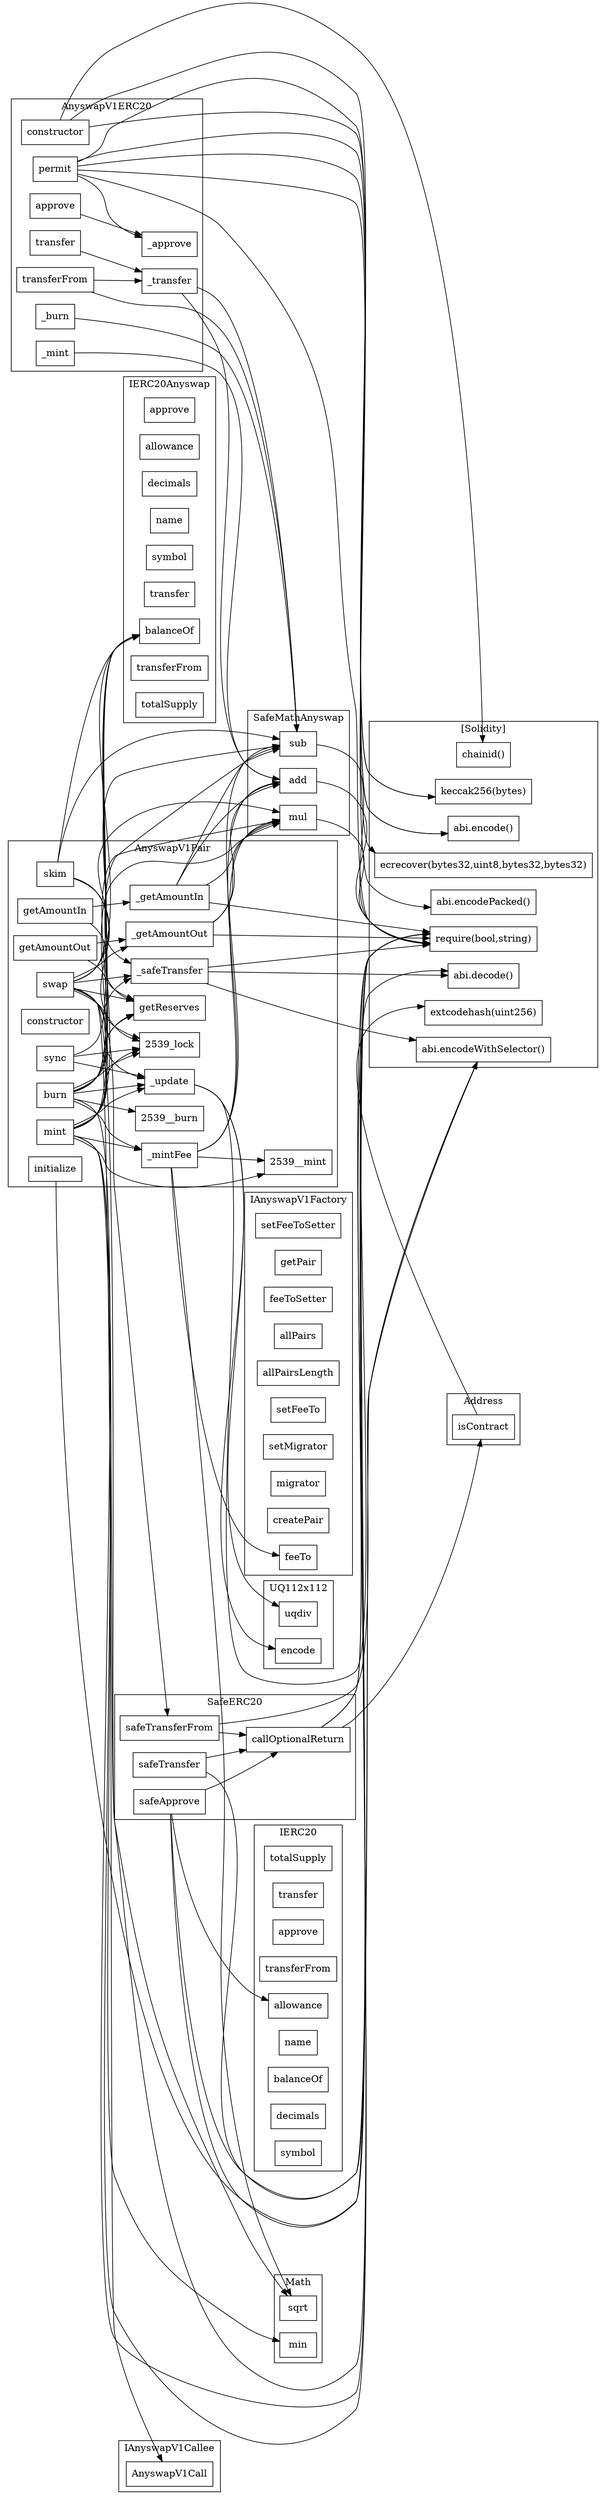 strict digraph {
rankdir="LR"
node [shape=box]
subgraph cluster_258_SafeERC20 {
label = "SafeERC20"
"258_safeTransfer" [label="safeTransfer"]
"258_safeTransferFrom" [label="safeTransferFrom"]
"258_safeApprove" [label="safeApprove"]
"258_callOptionalReturn" [label="callOptionalReturn"]
"258_safeTransfer" -> "258_callOptionalReturn"
"258_safeApprove" -> "258_callOptionalReturn"
"258_safeTransferFrom" -> "258_callOptionalReturn"
}subgraph cluster_998_IAnyswapV1Callee {
label = "IAnyswapV1Callee"
"998_AnyswapV1Call" [label="AnyswapV1Call"]
}subgraph cluster_904_UQ112x112 {
label = "UQ112x112"
"904_uqdiv" [label="uqdiv"]
"904_encode" [label="encode"]
}subgraph cluster_329_IAnyswapV1Factory {
label = "IAnyswapV1Factory"
"329_setFeeToSetter" [label="setFeeToSetter"]
"329_getPair" [label="getPair"]
"329_feeToSetter" [label="feeToSetter"]
"329_allPairs" [label="allPairs"]
"329_allPairsLength" [label="allPairsLength"]
"329_setFeeTo" [label="setFeeTo"]
"329_setMigrator" [label="setMigrator"]
"329_migrator" [label="migrator"]
"329_createPair" [label="createPair"]
"329_feeTo" [label="feeTo"]
}subgraph cluster_2539_AnyswapV1Pair {
label = "AnyswapV1Pair"
"2539_getAmountIn" [label="getAmountIn"]
"2539_getAmountOut" [label="getAmountOut"]
"2539_initialize" [label="initialize"]
"2539_getReserves" [label="getReserves"]
"2539_swap" [label="swap"]
"2539__mintFee" [label="_mintFee"]
"2539__getAmountOut" [label="_getAmountOut"]
"2539_constructor" [label="constructor"]
"2539__safeTransfer" [label="_safeTransfer"]
"2539__update" [label="_update"]
"2539_mint" [label="mint"]
"2539_burn" [label="burn"]
"2539_skim" [label="skim"]
"2539_sync" [label="sync"]
"2539__getAmountIn" [label="_getAmountIn"]
"2539_mint" -> "2539_lock"
"2539_burn" -> "2539__update"
"2539_swap" -> "2539__update"
"2539_swap" -> "2539_getReserves"
"2539_getAmountOut" -> "2539_getReserves"
"2539_skim" -> "2539_lock"
"2539_mint" -> "2539__mint"
"2539_swap" -> "2539_lock"
"2539_burn" -> "2539__mintFee"
"2539_swap" -> "2539__getAmountOut"
"2539__mintFee" -> "2539__mint"
"2539_getAmountIn" -> "2539__getAmountIn"
"2539_sync" -> "2539__update"
"2539_getAmountIn" -> "2539_getReserves"
"2539_burn" -> "2539__burn"
"2539_sync" -> "2539_lock"
"2539_burn" -> "2539__safeTransfer"
"2539_burn" -> "2539_lock"
"2539_skim" -> "2539__safeTransfer"
"2539_mint" -> "2539__update"
"2539_swap" -> "2539__safeTransfer"
"2539_burn" -> "2539_getReserves"
"2539_mint" -> "2539_getReserves"
"2539_mint" -> "2539__mintFee"
"2539_getAmountOut" -> "2539__getAmountOut"
}subgraph cluster_109_Address {
label = "Address"
"109_isContract" [label="isContract"]
}subgraph cluster_402_SafeMathAnyswap {
label = "SafeMathAnyswap"
"402_add" [label="add"]
"402_mul" [label="mul"]
"402_sub" [label="sub"]
}subgraph cluster_83_IERC20 {
label = "IERC20"
"83_totalSupply" [label="totalSupply"]
"83_transfer" [label="transfer"]
"83_approve" [label="approve"]
"83_transferFrom" [label="transferFrom"]
"83_allowance" [label="allowance"]
"83_name" [label="name"]
"83_balanceOf" [label="balanceOf"]
"83_decimals" [label="decimals"]
"83_symbol" [label="symbol"]
}subgraph cluster_788_AnyswapV1ERC20 {
label = "AnyswapV1ERC20"
"788_constructor" [label="constructor"]
"788__burn" [label="_burn"]
"788_approve" [label="approve"]
"788__transfer" [label="_transfer"]
"788__approve" [label="_approve"]
"788__mint" [label="_mint"]
"788_transfer" [label="transfer"]
"788_permit" [label="permit"]
"788_transferFrom" [label="transferFrom"]
"788_transfer" -> "788__transfer"
"788_approve" -> "788__approve"
"788_permit" -> "788__approve"
"788_transferFrom" -> "788__transfer"
}subgraph cluster_986_IERC20Anyswap {
label = "IERC20Anyswap"
"986_approve" [label="approve"]
"986_allowance" [label="allowance"]
"986_decimals" [label="decimals"]
"986_name" [label="name"]
"986_symbol" [label="symbol"]
"986_transfer" [label="transfer"]
"986_balanceOf" [label="balanceOf"]
"986_transferFrom" [label="transferFrom"]
"986_totalSupply" [label="totalSupply"]
}subgraph cluster_862_Math {
label = "Math"
"862_min" [label="min"]
"862_sqrt" [label="sqrt"]
}subgraph cluster_solidity {
label = "[Solidity]"
"extcodehash(uint256)" 
"keccak256(bytes)" 
"abi.decode()" 
"abi.encodeWithSelector()" 
"abi.encodePacked()" 
"abi.encode()" 
"require(bool,string)" 
"ecrecover(bytes32,uint8,bytes32,bytes32)" 
"chainid()" 
"2539__safeTransfer" -> "abi.decode()"
"402_mul" -> "require(bool,string)"
"788_permit" -> "abi.encodePacked()"
"788_permit" -> "abi.encode()"
"2539__safeTransfer" -> "abi.encodeWithSelector()"
"258_callOptionalReturn" -> "abi.decode()"
"788_permit" -> "keccak256(bytes)"
"258_safeTransfer" -> "abi.encodeWithSelector()"
"402_sub" -> "require(bool,string)"
"2539_burn" -> "require(bool,string)"
"2539__getAmountIn" -> "require(bool,string)"
"258_safeApprove" -> "abi.encodeWithSelector()"
"788_constructor" -> "abi.encode()"
"788_permit" -> "require(bool,string)"
"788_constructor" -> "keccak256(bytes)"
"258_safeTransferFrom" -> "abi.encodeWithSelector()"
"2539_mint" -> "require(bool,string)"
"2539__getAmountOut" -> "require(bool,string)"
"258_safeApprove" -> "require(bool,string)"
"402_add" -> "require(bool,string)"
"788_constructor" -> "chainid()"
"2539_swap" -> "require(bool,string)"
"258_callOptionalReturn" -> "require(bool,string)"
"2539__update" -> "require(bool,string)"
"788_permit" -> "ecrecover(bytes32,uint8,bytes32,bytes32)"
"2539__safeTransfer" -> "require(bool,string)"
"2539_initialize" -> "require(bool,string)"
"109_isContract" -> "extcodehash(uint256)"
}"2539__update" -> "904_uqdiv"
"2539__mintFee" -> "329_feeTo"
"2539__mintFee" -> "402_mul"
"2539_skim" -> "402_sub"
"2539_mint" -> "402_sub"
"2539_swap" -> "986_balanceOf"
"788__transfer" -> "402_add"
"2539_swap" -> "402_mul"
"2539_swap" -> "258_safeTransferFrom"
"2539_swap" -> "998_AnyswapV1Call"
"2539_mint" -> "862_min"
"2539__getAmountOut" -> "402_mul"
"2539__mintFee" -> "862_sqrt"
"2539__mintFee" -> "402_sub"
"2539_mint" -> "862_sqrt"
"788_transferFrom" -> "402_sub"
"2539_burn" -> "986_balanceOf"
"258_safeApprove" -> "83_allowance"
"2539__getAmountIn" -> "402_add"
"2539_skim" -> "986_balanceOf"
"2539_mint" -> "986_balanceOf"
"2539_mint" -> "402_mul"
"258_callOptionalReturn" -> "109_isContract"
"2539_swap" -> "402_sub"
"788__mint" -> "402_add"
"2539_burn" -> "402_mul"
"2539__mintFee" -> "402_add"
"2539__getAmountOut" -> "402_add"
"2539__getAmountIn" -> "402_sub"
"2539_sync" -> "986_balanceOf"
"2539__getAmountIn" -> "402_mul"
"788__burn" -> "402_sub"
"788__transfer" -> "402_sub"
"2539__update" -> "904_encode"
}